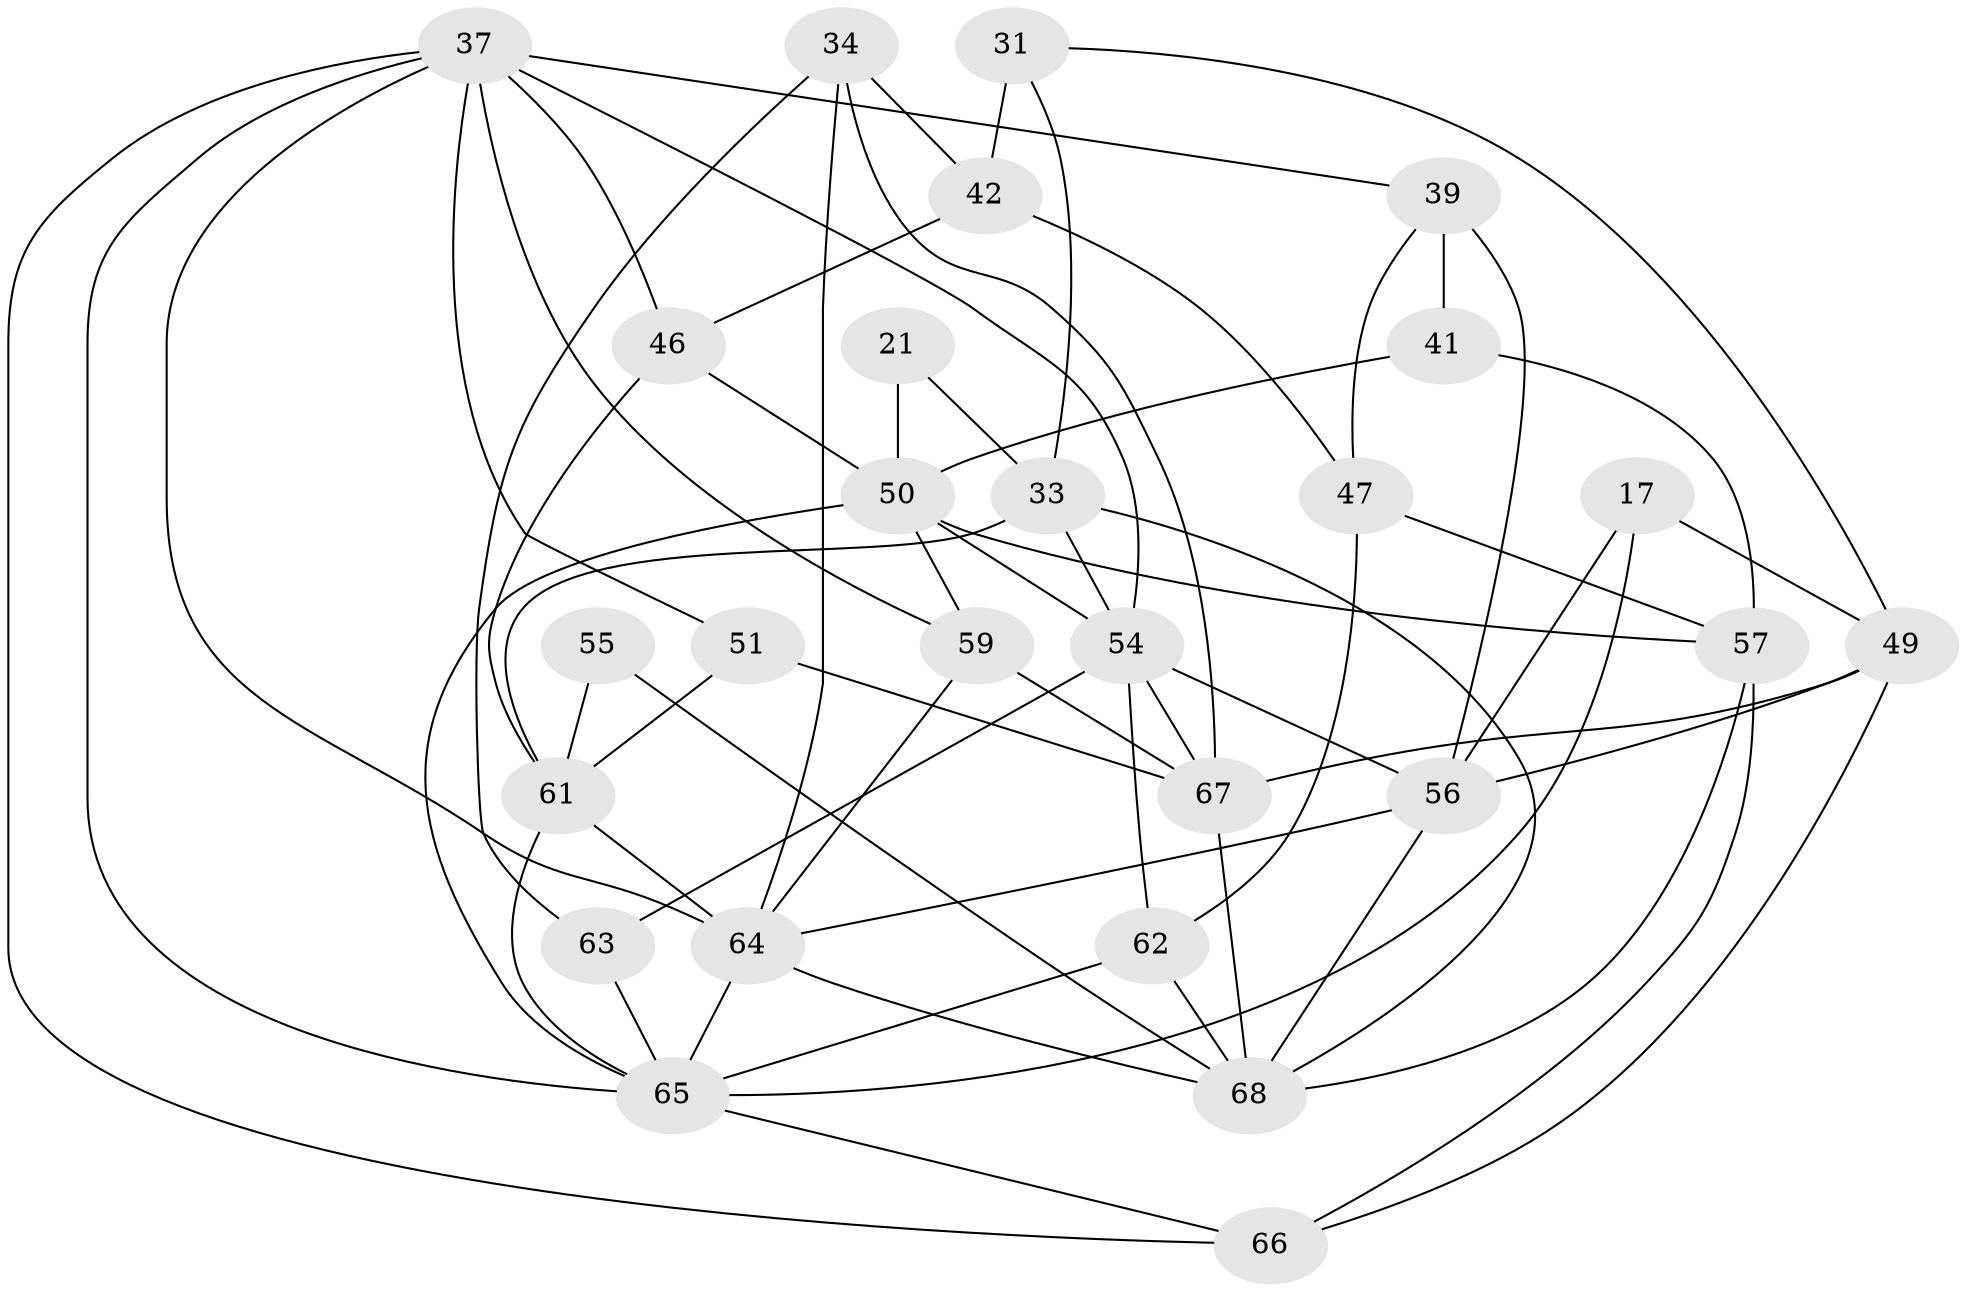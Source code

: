 // original degree distribution, {4: 1.0}
// Generated by graph-tools (version 1.1) at 2025/04/03/04/25 22:04:10]
// undirected, 27 vertices, 64 edges
graph export_dot {
graph [start="1"]
  node [color=gray90,style=filled];
  17 [super="+16"];
  21;
  31;
  33 [super="+5"];
  34;
  37 [super="+35"];
  39 [super="+38"];
  41 [super="+2"];
  42 [super="+9"];
  46 [super="+15"];
  47;
  49 [super="+48"];
  50 [super="+27+18"];
  51 [super="+25"];
  54 [super="+19+45"];
  55;
  56 [super="+29+40"];
  57 [super="+52"];
  59 [super="+11"];
  61 [super="+14+60"];
  62;
  63 [super="+20"];
  64 [super="+12+36+26"];
  65 [super="+8+28"];
  66 [super="+58"];
  67 [super="+43"];
  68 [super="+53+23"];
  17 -- 56;
  17 -- 65 [weight=3];
  17 -- 49 [weight=2];
  21 -- 33 [weight=2];
  21 -- 50 [weight=2];
  31 -- 33;
  31 -- 42 [weight=2];
  31 -- 49;
  33 -- 61;
  33 -- 68;
  33 -- 54;
  34 -- 63;
  34 -- 64;
  34 -- 42;
  34 -- 67;
  37 -- 51;
  37 -- 46;
  37 -- 64;
  37 -- 65;
  37 -- 66;
  37 -- 54;
  37 -- 39;
  37 -- 59;
  39 -- 56 [weight=2];
  39 -- 41 [weight=2];
  39 -- 47;
  41 -- 50 [weight=2];
  41 -- 57 [weight=2];
  42 -- 47;
  42 -- 46 [weight=2];
  46 -- 50 [weight=2];
  46 -- 61;
  47 -- 62;
  47 -- 57;
  49 -- 56;
  49 -- 66 [weight=2];
  49 -- 67 [weight=2];
  50 -- 59;
  50 -- 57;
  50 -- 65 [weight=2];
  50 -- 54 [weight=2];
  51 -- 67 [weight=3];
  51 -- 61 [weight=2];
  54 -- 62;
  54 -- 56;
  54 -- 63;
  54 -- 67;
  55 -- 68 [weight=3];
  55 -- 61;
  56 -- 68 [weight=2];
  56 -- 64;
  57 -- 68;
  57 -- 66;
  59 -- 64 [weight=2];
  59 -- 67 [weight=2];
  61 -- 64;
  61 -- 65 [weight=2];
  62 -- 68;
  62 -- 65;
  63 -- 65 [weight=4];
  64 -- 68;
  64 -- 65 [weight=3];
  65 -- 66 [weight=2];
  67 -- 68;
}
